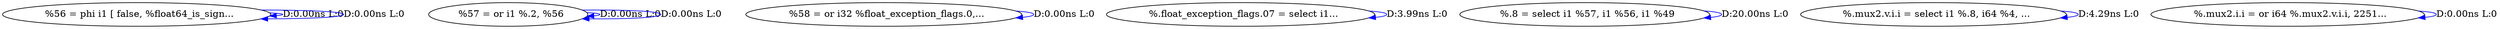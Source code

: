 digraph {
Node0x37480d0[label="  %56 = phi i1 [ false, %float64_is_sign..."];
Node0x37480d0 -> Node0x37480d0[label="D:0.00ns L:0",color=blue];
Node0x37480d0 -> Node0x37480d0[label="D:0.00ns L:0",color=blue];
Node0x37481b0[label="  %57 = or i1 %.2, %56"];
Node0x37481b0 -> Node0x37481b0[label="D:0.00ns L:0",color=blue];
Node0x37481b0 -> Node0x37481b0[label="D:0.00ns L:0",color=blue];
Node0x3748290[label="  %58 = or i32 %float_exception_flags.0,..."];
Node0x3748290 -> Node0x3748290[label="D:0.00ns L:0",color=blue];
Node0x3748370[label="  %.float_exception_flags.07 = select i1..."];
Node0x3748370 -> Node0x3748370[label="D:3.99ns L:0",color=blue];
Node0x3748450[label="  %.8 = select i1 %57, i1 %56, i1 %49"];
Node0x3748450 -> Node0x3748450[label="D:20.00ns L:0",color=blue];
Node0x3748530[label="  %.mux2.v.i.i = select i1 %.8, i64 %4, ..."];
Node0x3748530 -> Node0x3748530[label="D:4.29ns L:0",color=blue];
Node0x3748610[label="  %.mux2.i.i = or i64 %.mux2.v.i.i, 2251..."];
Node0x3748610 -> Node0x3748610[label="D:0.00ns L:0",color=blue];
}
